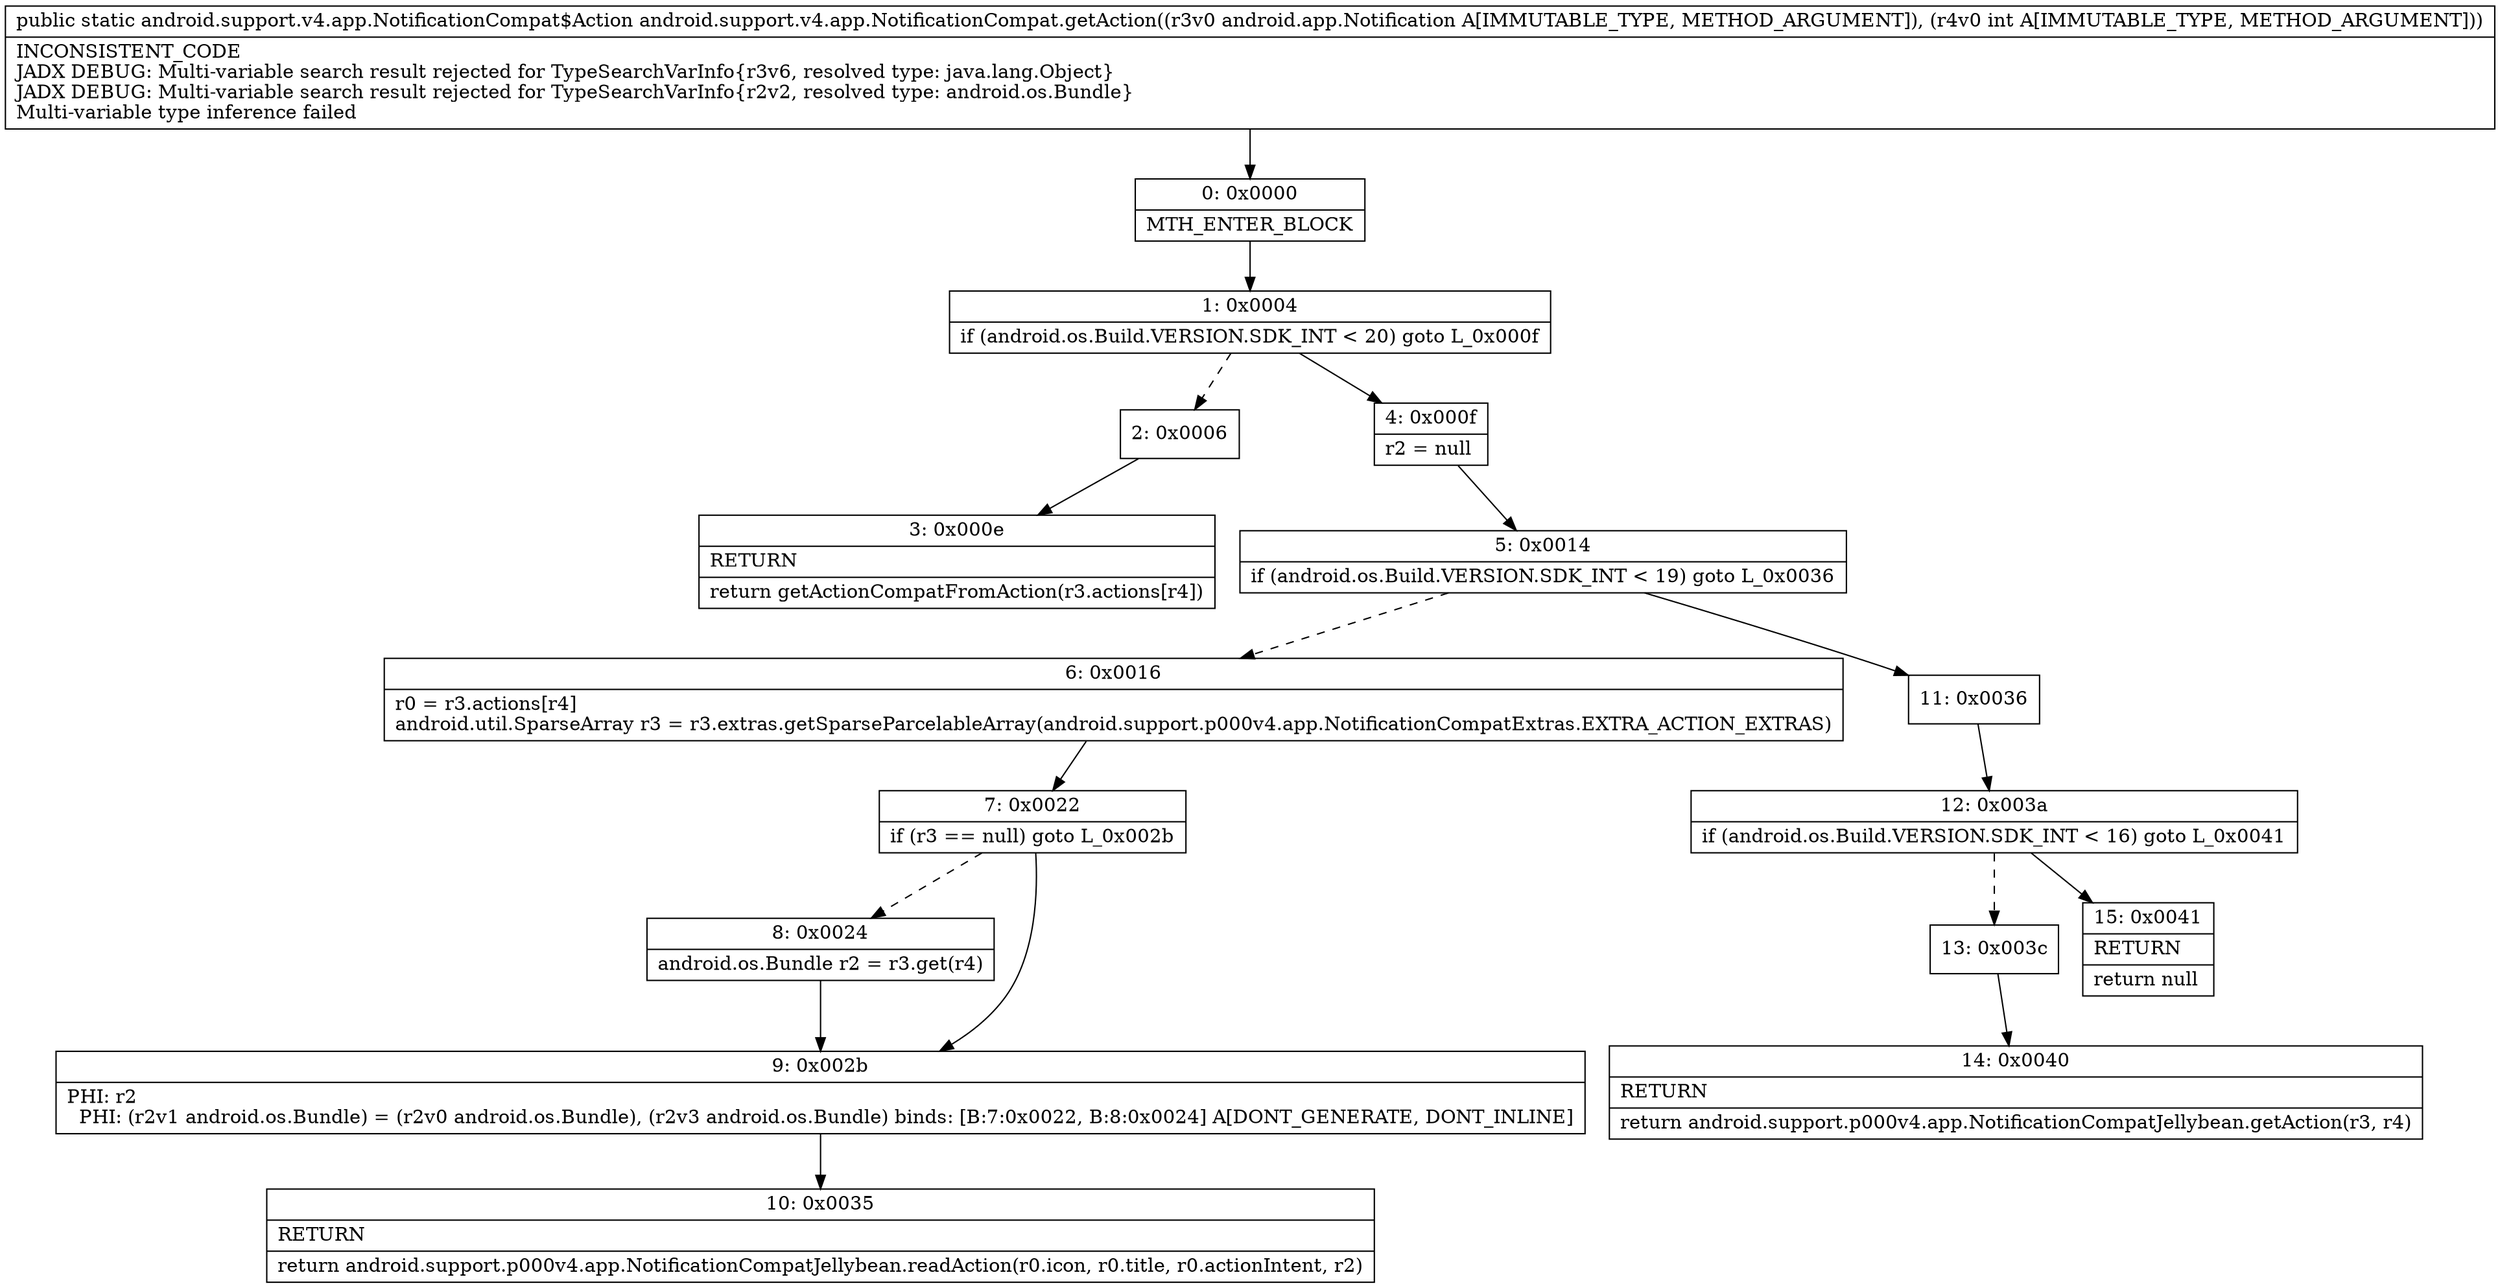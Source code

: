 digraph "CFG forandroid.support.v4.app.NotificationCompat.getAction(Landroid\/app\/Notification;I)Landroid\/support\/v4\/app\/NotificationCompat$Action;" {
Node_0 [shape=record,label="{0\:\ 0x0000|MTH_ENTER_BLOCK\l}"];
Node_1 [shape=record,label="{1\:\ 0x0004|if (android.os.Build.VERSION.SDK_INT \< 20) goto L_0x000f\l}"];
Node_2 [shape=record,label="{2\:\ 0x0006}"];
Node_3 [shape=record,label="{3\:\ 0x000e|RETURN\l|return getActionCompatFromAction(r3.actions[r4])\l}"];
Node_4 [shape=record,label="{4\:\ 0x000f|r2 = null\l}"];
Node_5 [shape=record,label="{5\:\ 0x0014|if (android.os.Build.VERSION.SDK_INT \< 19) goto L_0x0036\l}"];
Node_6 [shape=record,label="{6\:\ 0x0016|r0 = r3.actions[r4]\landroid.util.SparseArray r3 = r3.extras.getSparseParcelableArray(android.support.p000v4.app.NotificationCompatExtras.EXTRA_ACTION_EXTRAS)\l}"];
Node_7 [shape=record,label="{7\:\ 0x0022|if (r3 == null) goto L_0x002b\l}"];
Node_8 [shape=record,label="{8\:\ 0x0024|android.os.Bundle r2 = r3.get(r4)\l}"];
Node_9 [shape=record,label="{9\:\ 0x002b|PHI: r2 \l  PHI: (r2v1 android.os.Bundle) = (r2v0 android.os.Bundle), (r2v3 android.os.Bundle) binds: [B:7:0x0022, B:8:0x0024] A[DONT_GENERATE, DONT_INLINE]\l}"];
Node_10 [shape=record,label="{10\:\ 0x0035|RETURN\l|return android.support.p000v4.app.NotificationCompatJellybean.readAction(r0.icon, r0.title, r0.actionIntent, r2)\l}"];
Node_11 [shape=record,label="{11\:\ 0x0036}"];
Node_12 [shape=record,label="{12\:\ 0x003a|if (android.os.Build.VERSION.SDK_INT \< 16) goto L_0x0041\l}"];
Node_13 [shape=record,label="{13\:\ 0x003c}"];
Node_14 [shape=record,label="{14\:\ 0x0040|RETURN\l|return android.support.p000v4.app.NotificationCompatJellybean.getAction(r3, r4)\l}"];
Node_15 [shape=record,label="{15\:\ 0x0041|RETURN\l|return null\l}"];
MethodNode[shape=record,label="{public static android.support.v4.app.NotificationCompat$Action android.support.v4.app.NotificationCompat.getAction((r3v0 android.app.Notification A[IMMUTABLE_TYPE, METHOD_ARGUMENT]), (r4v0 int A[IMMUTABLE_TYPE, METHOD_ARGUMENT]))  | INCONSISTENT_CODE\lJADX DEBUG: Multi\-variable search result rejected for TypeSearchVarInfo\{r3v6, resolved type: java.lang.Object\}\lJADX DEBUG: Multi\-variable search result rejected for TypeSearchVarInfo\{r2v2, resolved type: android.os.Bundle\}\lMulti\-variable type inference failed\l}"];
MethodNode -> Node_0;
Node_0 -> Node_1;
Node_1 -> Node_2[style=dashed];
Node_1 -> Node_4;
Node_2 -> Node_3;
Node_4 -> Node_5;
Node_5 -> Node_6[style=dashed];
Node_5 -> Node_11;
Node_6 -> Node_7;
Node_7 -> Node_8[style=dashed];
Node_7 -> Node_9;
Node_8 -> Node_9;
Node_9 -> Node_10;
Node_11 -> Node_12;
Node_12 -> Node_13[style=dashed];
Node_12 -> Node_15;
Node_13 -> Node_14;
}

